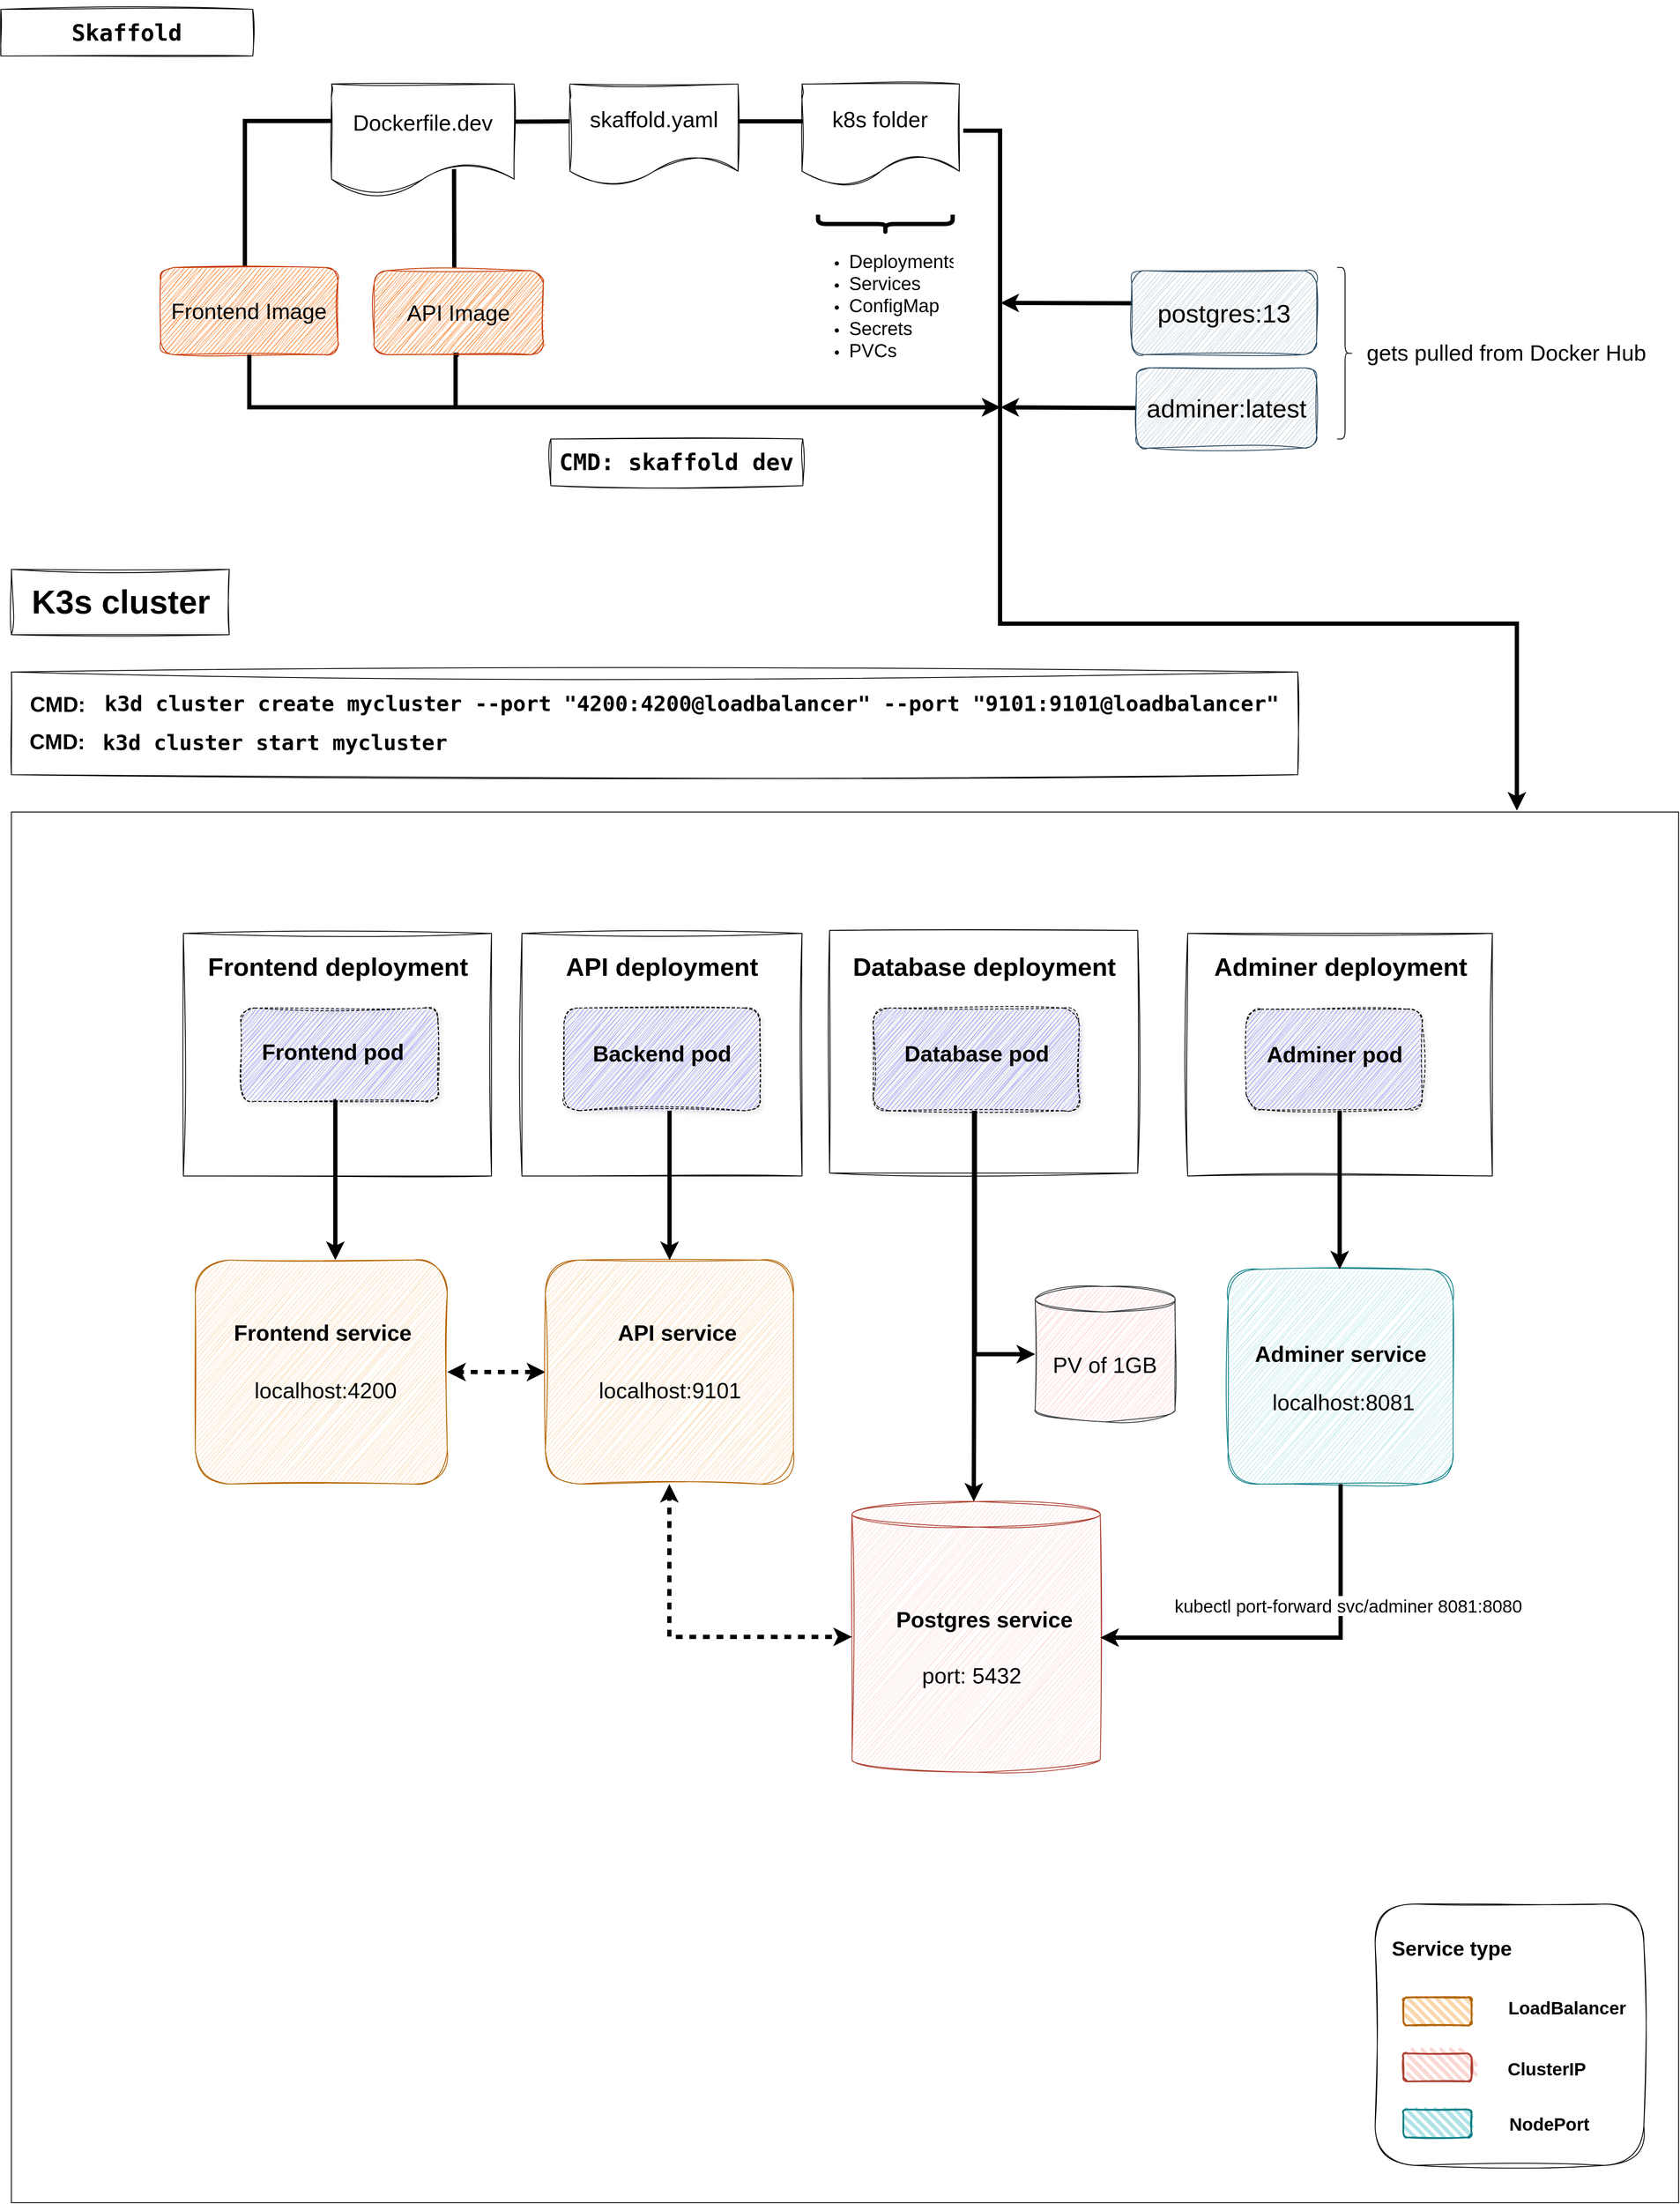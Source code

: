 <mxfile version="25.0.3">
  <diagram id="C5RBs43oDa-KdzZeNtuy" name="Page-1">
    <mxGraphModel dx="4968" dy="3276" grid="1" gridSize="11" guides="1" tooltips="1" connect="1" arrows="1" fold="1" page="1" pageScale="1" pageWidth="3000" pageHeight="3000" background="none" math="0" shadow="0">
      <root>
        <mxCell id="WIyWlLk6GJQsqaUBKTNV-0" />
        <mxCell id="WIyWlLk6GJQsqaUBKTNV-1" parent="WIyWlLk6GJQsqaUBKTNV-0" />
        <mxCell id="Td7zW-o2DTwXKr2sYSDe-17" style="edgeStyle=orthogonalEdgeStyle;rounded=0;orthogonalLoop=1;jettySize=auto;html=1;endArrow=none;endFill=0;strokeWidth=5;exitX=0.641;exitY=0.758;exitDx=0;exitDy=0;exitPerimeter=0;" parent="WIyWlLk6GJQsqaUBKTNV-1" edge="1">
          <mxGeometry relative="1" as="geometry">
            <mxPoint x="1106.297" y="353.306" as="sourcePoint" />
            <mxPoint x="1106.55" y="469.25" as="targetPoint" />
            <Array as="points">
              <mxPoint x="1106.55" y="365.25" />
            </Array>
          </mxGeometry>
        </mxCell>
        <mxCell id="Td7zW-o2DTwXKr2sYSDe-0" value="&lt;font style=&quot;font-size: 26px;&quot;&gt;Dockerfile.dev&lt;/font&gt;" style="shape=document;whiteSpace=wrap;html=1;boundedLbl=1;sketch=1;curveFitting=1;jiggle=2;" parent="WIyWlLk6GJQsqaUBKTNV-1" vertex="1">
          <mxGeometry x="961.89" y="253" width="215.19" height="132" as="geometry" />
        </mxCell>
        <mxCell id="Td7zW-o2DTwXKr2sYSDe-1" value="&lt;font style=&quot;font-size: 26px;&quot;&gt;skaffold.yaml&lt;/font&gt;" style="shape=document;whiteSpace=wrap;html=1;boundedLbl=1;sketch=1;curveFitting=1;jiggle=2;" parent="WIyWlLk6GJQsqaUBKTNV-1" vertex="1">
          <mxGeometry x="1242.89" y="253" width="198.19" height="121" as="geometry" />
        </mxCell>
        <mxCell id="Td7zW-o2DTwXKr2sYSDe-88" style="edgeStyle=orthogonalEdgeStyle;rounded=0;orthogonalLoop=1;jettySize=auto;html=1;exitX=1;exitY=0.25;exitDx=0;exitDy=0;strokeWidth=5;entryX=0.903;entryY=-0.001;entryDx=0;entryDy=0;entryPerimeter=0;" parent="WIyWlLk6GJQsqaUBKTNV-1" source="Td7zW-o2DTwXKr2sYSDe-2" target="Td7zW-o2DTwXKr2sYSDe-20" edge="1">
          <mxGeometry relative="1" as="geometry">
            <mxPoint x="2201.41" y="1056" as="targetPoint" />
            <Array as="points">
              <mxPoint x="1701.97" y="308" />
              <mxPoint x="1749.97" y="308" />
              <mxPoint x="1749.97" y="889" />
              <mxPoint x="2358.97" y="889" />
            </Array>
            <mxPoint x="1705.689" y="274.999" as="sourcePoint" />
          </mxGeometry>
        </mxCell>
        <mxCell id="Td7zW-o2DTwXKr2sYSDe-2" value="&lt;font style=&quot;font-size: 26px;&quot;&gt;k8s folder&lt;/font&gt;" style="shape=document;whiteSpace=wrap;html=1;boundedLbl=1;sketch=1;curveFitting=1;jiggle=2;" parent="WIyWlLk6GJQsqaUBKTNV-1" vertex="1">
          <mxGeometry x="1516.47" y="253" width="185.48" height="121" as="geometry" />
        </mxCell>
        <mxCell id="Td7zW-o2DTwXKr2sYSDe-5" style="edgeStyle=orthogonalEdgeStyle;rounded=0;orthogonalLoop=1;jettySize=auto;html=1;endArrow=none;endFill=0;exitX=1.012;exitY=0.278;exitDx=0;exitDy=0;exitPerimeter=0;entryX=-0.003;entryY=0.274;entryDx=0;entryDy=0;entryPerimeter=0;strokeWidth=5;" parent="WIyWlLk6GJQsqaUBKTNV-1" edge="1">
          <mxGeometry relative="1" as="geometry">
            <mxPoint x="1242.892" y="297.002" as="targetPoint" />
            <mxPoint x="1180.782" y="297.428" as="sourcePoint" />
            <Array as="points">
              <mxPoint x="1177.96" y="297.02" />
            </Array>
          </mxGeometry>
        </mxCell>
        <mxCell id="Td7zW-o2DTwXKr2sYSDe-6" style="edgeStyle=orthogonalEdgeStyle;rounded=0;orthogonalLoop=1;jettySize=auto;html=1;endArrow=none;endFill=0;strokeWidth=5;" parent="WIyWlLk6GJQsqaUBKTNV-1" edge="1">
          <mxGeometry relative="1" as="geometry">
            <mxPoint x="1441.08" y="297" as="sourcePoint" />
            <mxPoint x="1518.08" y="297" as="targetPoint" />
          </mxGeometry>
        </mxCell>
        <mxCell id="Td7zW-o2DTwXKr2sYSDe-7" value="" style="shape=curlyBracket;whiteSpace=wrap;html=1;rounded=1;flipH=1;labelPosition=right;verticalLabelPosition=middle;align=left;verticalAlign=middle;direction=north;size=0.5;strokeWidth=5;" parent="WIyWlLk6GJQsqaUBKTNV-1" vertex="1">
          <mxGeometry x="1535.37" y="407" width="158.71" height="22" as="geometry" />
        </mxCell>
        <mxCell id="Td7zW-o2DTwXKr2sYSDe-8" value="&lt;ul style=&quot;&quot;&gt;&lt;li style=&quot;&quot;&gt;&lt;font style=&quot;font-size: 22px;&quot;&gt;Deployments&lt;/font&gt;&lt;/li&gt;&lt;li style=&quot;&quot;&gt;&lt;span style=&quot;background-color: initial;&quot;&gt;&lt;font style=&quot;font-size: 22px;&quot;&gt;Services&lt;/font&gt;&lt;/span&gt;&lt;/li&gt;&lt;li style=&quot;&quot;&gt;&lt;span style=&quot;background-color: initial;&quot;&gt;&lt;font style=&quot;font-size: 22px;&quot;&gt;ConfigMap&lt;/font&gt;&lt;/span&gt;&lt;/li&gt;&lt;li style=&quot;&quot;&gt;&lt;span style=&quot;background-color: initial;&quot;&gt;&lt;font style=&quot;font-size: 22px;&quot;&gt;Secrets&lt;/font&gt;&lt;/span&gt;&lt;/li&gt;&lt;li style=&quot;&quot;&gt;&lt;span style=&quot;background-color: initial;&quot;&gt;&lt;font style=&quot;font-size: 22px;&quot;&gt;PVCs&lt;/font&gt;&lt;/span&gt;&lt;/li&gt;&lt;/ul&gt;" style="text;strokeColor=none;fillColor=none;html=1;whiteSpace=wrap;verticalAlign=middle;overflow=hidden;rounded=0;sketch=1;curveFitting=1;jiggle=2;fontSize=17;" parent="WIyWlLk6GJQsqaUBKTNV-1" vertex="1">
          <mxGeometry x="1529.84" y="429.5" width="165" height="158" as="geometry" />
        </mxCell>
        <mxCell id="Td7zW-o2DTwXKr2sYSDe-9" value="&lt;font style=&quot;font-size: 26px;&quot;&gt;Frontend Image&lt;/font&gt;" style="rounded=1;whiteSpace=wrap;html=1;sketch=1;curveFitting=1;jiggle=2;fillColor=#fa6800;strokeColor=#C73500;fontColor=#000000;" parent="WIyWlLk6GJQsqaUBKTNV-1" vertex="1">
          <mxGeometry x="760.41" y="469.25" width="209" height="102.75" as="geometry" />
        </mxCell>
        <mxCell id="Td7zW-o2DTwXKr2sYSDe-90" style="edgeStyle=orthogonalEdgeStyle;rounded=0;orthogonalLoop=1;jettySize=auto;html=1;exitX=0.5;exitY=1;exitDx=0;exitDy=0;strokeWidth=5;" parent="WIyWlLk6GJQsqaUBKTNV-1" source="_PzZQzh7Twu5nZZNjSZp-4" edge="1">
          <mxGeometry relative="1" as="geometry">
            <mxPoint x="1750.41" y="634" as="targetPoint" />
            <Array as="points">
              <mxPoint x="1108.08" y="634" />
            </Array>
            <mxPoint x="1049.89" y="535.25" as="sourcePoint" />
          </mxGeometry>
        </mxCell>
        <mxCell id="Td7zW-o2DTwXKr2sYSDe-110" style="edgeStyle=orthogonalEdgeStyle;rounded=0;orthogonalLoop=1;jettySize=auto;html=1;endArrow=classic;endFill=1;jumpSize=0;startArrow=none;startFill=0;strokeWidth=5;" parent="WIyWlLk6GJQsqaUBKTNV-1" edge="1">
          <mxGeometry relative="1" as="geometry">
            <mxPoint x="1750.41" y="511" as="targetPoint" />
            <mxPoint x="1885.73" y="511.39" as="sourcePoint" />
            <Array as="points">
              <mxPoint x="1905.73" y="511.39" />
              <mxPoint x="1742.73" y="511.39" />
            </Array>
          </mxGeometry>
        </mxCell>
        <mxCell id="Td7zW-o2DTwXKr2sYSDe-11" value="&lt;font style=&quot;font-size: 30px;&quot;&gt;postgres:13&lt;/font&gt;" style="rounded=1;whiteSpace=wrap;html=1;sketch=1;curveFitting=1;jiggle=2;fillColor=#bac8d3;strokeColor=#23445d;" parent="WIyWlLk6GJQsqaUBKTNV-1" vertex="1">
          <mxGeometry x="1905.18" y="473" width="217.9" height="99" as="geometry" />
        </mxCell>
        <mxCell id="Td7zW-o2DTwXKr2sYSDe-13" value="" style="shape=curlyBracket;whiteSpace=wrap;html=1;rounded=1;flipH=1;labelPosition=right;verticalLabelPosition=middle;align=left;verticalAlign=middle;size=0.5;direction=east;" parent="WIyWlLk6GJQsqaUBKTNV-1" vertex="1">
          <mxGeometry x="2147.31" y="469.25" width="18.71" height="202.13" as="geometry" />
        </mxCell>
        <mxCell id="Td7zW-o2DTwXKr2sYSDe-15" value="&lt;font style=&quot;font-size: 26px;&quot;&gt;gets pulled from Docker Hub&amp;nbsp;&lt;/font&gt;" style="text;html=1;align=center;verticalAlign=middle;whiteSpace=wrap;rounded=0;fontSize=20;" parent="WIyWlLk6GJQsqaUBKTNV-1" vertex="1">
          <mxGeometry x="2176.9" y="539.31" width="347.19" height="62" as="geometry" />
        </mxCell>
        <mxCell id="Td7zW-o2DTwXKr2sYSDe-16" style="edgeStyle=orthogonalEdgeStyle;rounded=0;orthogonalLoop=1;jettySize=auto;html=1;endArrow=none;endFill=0;entryX=0.475;entryY=-0.02;entryDx=0;entryDy=0;entryPerimeter=0;strokeWidth=5;exitX=0.001;exitY=0.33;exitDx=0;exitDy=0;exitPerimeter=0;" parent="WIyWlLk6GJQsqaUBKTNV-1" source="Td7zW-o2DTwXKr2sYSDe-0" target="Td7zW-o2DTwXKr2sYSDe-9" edge="1">
          <mxGeometry relative="1" as="geometry">
            <mxPoint x="958.41" y="297" as="sourcePoint" />
            <mxPoint x="840.89" y="469.25" as="targetPoint" />
            <Array as="points">
              <mxPoint x="859.41" y="297" />
            </Array>
          </mxGeometry>
        </mxCell>
        <mxCell id="Td7zW-o2DTwXKr2sYSDe-20" value="" style="rounded=0;whiteSpace=wrap;html=1;movable=1;resizable=1;rotatable=1;deletable=1;editable=1;locked=0;connectable=1;" parent="WIyWlLk6GJQsqaUBKTNV-1" vertex="1">
          <mxGeometry x="584.41" y="1111" width="1965.44" height="1639" as="geometry" />
        </mxCell>
        <mxCell id="Td7zW-o2DTwXKr2sYSDe-59" value="" style="rounded=0;whiteSpace=wrap;html=1;sketch=1;curveFitting=1;jiggle=2;glass=0;shadow=0;" parent="WIyWlLk6GJQsqaUBKTNV-1" vertex="1">
          <mxGeometry x="787.19" y="1254" width="363.19" height="286" as="geometry" />
        </mxCell>
        <mxCell id="Td7zW-o2DTwXKr2sYSDe-60" value="&lt;font style=&quot;font-size: 30px;&quot;&gt;Frontend deployment&lt;/font&gt;" style="text;strokeColor=none;fillColor=none;html=1;fontSize=20;fontStyle=1;verticalAlign=middle;align=center;" parent="WIyWlLk6GJQsqaUBKTNV-1" vertex="1">
          <mxGeometry x="831.28" y="1265" width="275" height="55" as="geometry" />
        </mxCell>
        <mxCell id="Td7zW-o2DTwXKr2sYSDe-61" style="edgeStyle=orthogonalEdgeStyle;rounded=0;orthogonalLoop=1;jettySize=auto;html=1;exitX=0.484;exitY=0.996;exitDx=0;exitDy=0;flowAnimation=0;strokeWidth=5;exitPerimeter=0;" parent="WIyWlLk6GJQsqaUBKTNV-1" source="Td7zW-o2DTwXKr2sYSDe-62" target="Td7zW-o2DTwXKr2sYSDe-65" edge="1">
          <mxGeometry relative="1" as="geometry">
            <Array as="points">
              <mxPoint x="966.28" y="1452" />
            </Array>
          </mxGeometry>
        </mxCell>
        <mxCell id="Td7zW-o2DTwXKr2sYSDe-62" value="" style="rounded=1;whiteSpace=wrap;html=1;dashed=1;glass=0;shadow=1;sketch=1;curveFitting=1;jiggle=2;fillColor=#8787FF;" parent="WIyWlLk6GJQsqaUBKTNV-1" vertex="1">
          <mxGeometry x="854.96" y="1342" width="232.32" height="110" as="geometry" />
        </mxCell>
        <mxCell id="Td7zW-o2DTwXKr2sYSDe-63" value="&lt;font style=&quot;font-size: 26px;&quot;&gt;Frontend pod&lt;/font&gt;" style="text;strokeColor=none;fillColor=none;html=1;fontSize=19;fontStyle=1;verticalAlign=middle;align=center;" parent="WIyWlLk6GJQsqaUBKTNV-1" vertex="1">
          <mxGeometry x="883.09" y="1368.81" width="160.19" height="49.5" as="geometry" />
        </mxCell>
        <mxCell id="Td7zW-o2DTwXKr2sYSDe-64" style="edgeStyle=orthogonalEdgeStyle;rounded=0;orthogonalLoop=1;jettySize=auto;html=1;exitX=1;exitY=0.5;exitDx=0;exitDy=0;flowAnimation=1;startArrow=classic;startFill=1;strokeWidth=5;" parent="WIyWlLk6GJQsqaUBKTNV-1" source="Td7zW-o2DTwXKr2sYSDe-65" target="Td7zW-o2DTwXKr2sYSDe-72" edge="1">
          <mxGeometry relative="1" as="geometry" />
        </mxCell>
        <mxCell id="Td7zW-o2DTwXKr2sYSDe-65" value="" style="rounded=1;whiteSpace=wrap;html=1;sketch=1;curveFitting=1;jiggle=2;fillColor=#fad7ac;strokeColor=#B46504;" parent="WIyWlLk6GJQsqaUBKTNV-1" vertex="1">
          <mxGeometry x="801.28" y="1639" width="297" height="264" as="geometry" />
        </mxCell>
        <mxCell id="Td7zW-o2DTwXKr2sYSDe-66" value="&lt;font style=&quot;font-size: 26px;&quot;&gt;Frontend service&lt;/font&gt;" style="text;strokeColor=none;fillColor=none;html=1;fontSize=20;fontStyle=1;verticalAlign=middle;align=center;" parent="WIyWlLk6GJQsqaUBKTNV-1" vertex="1">
          <mxGeometry x="813.78" y="1697.79" width="275" height="55" as="geometry" />
        </mxCell>
        <mxCell id="Td7zW-o2DTwXKr2sYSDe-67" value="&lt;font style=&quot;font-size: 26px;&quot;&gt;&lt;font style=&quot;&quot;&gt;localhost:&lt;/font&gt;&lt;span style=&quot;background-color: initial;&quot;&gt;4200&lt;/span&gt;&lt;/font&gt;" style="text;html=1;align=left;verticalAlign=middle;whiteSpace=wrap;rounded=0;fontSize=15;" parent="WIyWlLk6GJQsqaUBKTNV-1" vertex="1">
          <mxGeometry x="869" y="1765.5" width="164.56" height="55" as="geometry" />
        </mxCell>
        <mxCell id="Td7zW-o2DTwXKr2sYSDe-68" value="" style="rounded=0;whiteSpace=wrap;html=1;sketch=1;curveFitting=1;jiggle=2;" parent="WIyWlLk6GJQsqaUBKTNV-1" vertex="1">
          <mxGeometry x="1186.28" y="1254" width="330.19" height="286" as="geometry" />
        </mxCell>
        <mxCell id="Td7zW-o2DTwXKr2sYSDe-69" value="&lt;font style=&quot;font-size: 30px;&quot;&gt;API deployment&lt;/font&gt;" style="text;strokeColor=none;fillColor=none;html=1;fontSize=20;fontStyle=1;verticalAlign=middle;align=center;" parent="WIyWlLk6GJQsqaUBKTNV-1" vertex="1">
          <mxGeometry x="1213.88" y="1265" width="275" height="55" as="geometry" />
        </mxCell>
        <mxCell id="Td7zW-o2DTwXKr2sYSDe-70" value="" style="rounded=1;whiteSpace=wrap;html=1;dashed=1;glass=0;shadow=1;sketch=1;curveFitting=1;jiggle=2;fillColor=#8787FF;" parent="WIyWlLk6GJQsqaUBKTNV-1" vertex="1">
          <mxGeometry x="1235.87" y="1342" width="231" height="121" as="geometry" />
        </mxCell>
        <mxCell id="Td7zW-o2DTwXKr2sYSDe-71" value="&lt;font style=&quot;font-size: 26px;&quot;&gt;Backend pod&lt;/font&gt;" style="text;strokeColor=none;fillColor=none;html=1;fontSize=19;fontStyle=1;verticalAlign=middle;align=center;" parent="WIyWlLk6GJQsqaUBKTNV-1" vertex="1">
          <mxGeometry x="1268.65" y="1374.31" width="165.44" height="44" as="geometry" />
        </mxCell>
        <mxCell id="Td7zW-o2DTwXKr2sYSDe-72" value="" style="rounded=1;whiteSpace=wrap;html=1;sketch=1;curveFitting=1;jiggle=2;fillColor=#FAD7AC;strokeColor=#B46504;" parent="WIyWlLk6GJQsqaUBKTNV-1" vertex="1">
          <mxGeometry x="1213.88" y="1639" width="292.45" height="264" as="geometry" />
        </mxCell>
        <mxCell id="Td7zW-o2DTwXKr2sYSDe-73" value="&lt;font style=&quot;font-size: 26px;&quot;&gt;API service&lt;/font&gt;" style="text;strokeColor=none;fillColor=none;html=1;fontSize=20;fontStyle=1;verticalAlign=middle;align=center;" parent="WIyWlLk6GJQsqaUBKTNV-1" vertex="1">
          <mxGeometry x="1231.33" y="1697.79" width="275" height="55" as="geometry" />
        </mxCell>
        <mxCell id="Td7zW-o2DTwXKr2sYSDe-74" value="&lt;font style=&quot;font-size: 26px;&quot;&gt;localhost:&lt;span style=&quot;background-color: initial;&quot;&gt;9101&lt;/span&gt;&lt;/font&gt;" style="text;html=1;align=left;verticalAlign=middle;whiteSpace=wrap;rounded=0;fontSize=18;" parent="WIyWlLk6GJQsqaUBKTNV-1" vertex="1">
          <mxGeometry x="1275.14" y="1765.5" width="169.93" height="55" as="geometry" />
        </mxCell>
        <mxCell id="Td7zW-o2DTwXKr2sYSDe-75" style="edgeStyle=orthogonalEdgeStyle;rounded=0;orthogonalLoop=1;jettySize=auto;html=1;flowAnimation=0;strokeWidth=5;" parent="WIyWlLk6GJQsqaUBKTNV-1" source="Td7zW-o2DTwXKr2sYSDe-70" target="Td7zW-o2DTwXKr2sYSDe-72" edge="1">
          <mxGeometry relative="1" as="geometry">
            <mxPoint x="1318.28" y="1457" as="sourcePoint" />
            <mxPoint x="1324.28" y="1639" as="targetPoint" />
            <Array as="points">
              <mxPoint x="1360.28" y="1562" />
              <mxPoint x="1360.28" y="1562" />
            </Array>
          </mxGeometry>
        </mxCell>
        <mxCell id="Td7zW-o2DTwXKr2sYSDe-76" value="" style="rounded=0;whiteSpace=wrap;html=1;sketch=1;curveFitting=1;jiggle=2;" parent="WIyWlLk6GJQsqaUBKTNV-1" vertex="1">
          <mxGeometry x="1548.99" y="1250.56" width="363.19" height="286" as="geometry" />
        </mxCell>
        <mxCell id="Td7zW-o2DTwXKr2sYSDe-77" value="&lt;font style=&quot;font-size: 30px;&quot;&gt;Database deployment&lt;/font&gt;" style="text;strokeColor=none;fillColor=none;html=1;fontSize=20;fontStyle=1;verticalAlign=middle;align=center;" parent="WIyWlLk6GJQsqaUBKTNV-1" vertex="1">
          <mxGeometry x="1593.09" y="1265" width="275" height="55" as="geometry" />
        </mxCell>
        <mxCell id="Td7zW-o2DTwXKr2sYSDe-78" value="" style="rounded=1;whiteSpace=wrap;html=1;dashed=1;glass=0;shadow=1;sketch=1;curveFitting=1;jiggle=2;fillColor=#8787FF;" parent="WIyWlLk6GJQsqaUBKTNV-1" vertex="1">
          <mxGeometry x="1600.28" y="1342" width="242.88" height="121" as="geometry" />
        </mxCell>
        <mxCell id="Td7zW-o2DTwXKr2sYSDe-79" value="&lt;font style=&quot;font-size: 26px;&quot;&gt;Database pod&lt;/font&gt;" style="text;strokeColor=none;fillColor=none;html=1;fontSize=19;fontStyle=1;verticalAlign=middle;align=center;" parent="WIyWlLk6GJQsqaUBKTNV-1" vertex="1">
          <mxGeometry x="1639.04" y="1377.75" width="165.35" height="37.12" as="geometry" />
        </mxCell>
        <mxCell id="Td7zW-o2DTwXKr2sYSDe-80" value="" style="shape=cylinder3;whiteSpace=wrap;html=1;boundedLbl=1;backgroundOutline=1;size=15;sketch=1;curveFitting=1;jiggle=2;fillColor=#fad9d5;strokeColor=#ae4132;" parent="WIyWlLk6GJQsqaUBKTNV-1" vertex="1">
          <mxGeometry x="1575.34" y="1923.63" width="292.75" height="319" as="geometry" />
        </mxCell>
        <mxCell id="Td7zW-o2DTwXKr2sYSDe-81" value="&lt;font style=&quot;font-size: 26px;&quot;&gt;Postgres service&lt;/font&gt;" style="text;strokeColor=none;fillColor=none;html=1;fontSize=20;fontStyle=1;verticalAlign=middle;align=center;" parent="WIyWlLk6GJQsqaUBKTNV-1" vertex="1">
          <mxGeometry x="1593.09" y="2035" width="275" height="55" as="geometry" />
        </mxCell>
        <mxCell id="Td7zW-o2DTwXKr2sYSDe-83" style="edgeStyle=orthogonalEdgeStyle;rounded=0;orthogonalLoop=1;jettySize=auto;html=1;entryX=0;entryY=0.5;entryDx=0;entryDy=0;entryPerimeter=0;flowAnimation=1;exitX=0.5;exitY=1;exitDx=0;exitDy=0;startArrow=classic;startFill=1;strokeWidth=5;" parent="WIyWlLk6GJQsqaUBKTNV-1" source="Td7zW-o2DTwXKr2sYSDe-72" target="Td7zW-o2DTwXKr2sYSDe-80" edge="1">
          <mxGeometry relative="1" as="geometry" />
        </mxCell>
        <mxCell id="Td7zW-o2DTwXKr2sYSDe-84" value="&lt;font style=&quot;font-size: 39px;&quot;&gt;K3s cluster&lt;/font&gt;" style="text;strokeColor=default;fillColor=none;html=1;fontSize=28;fontStyle=1;verticalAlign=middle;align=center;rounded=0;sketch=1;curveFitting=1;jiggle=2;" parent="WIyWlLk6GJQsqaUBKTNV-1" vertex="1">
          <mxGeometry x="584.41" y="825" width="256.89" height="77" as="geometry" />
        </mxCell>
        <mxCell id="Td7zW-o2DTwXKr2sYSDe-91" style="edgeStyle=orthogonalEdgeStyle;rounded=0;orthogonalLoop=1;jettySize=auto;html=1;exitX=0.5;exitY=1;exitDx=0;exitDy=0;strokeWidth=5;" parent="WIyWlLk6GJQsqaUBKTNV-1" source="Td7zW-o2DTwXKr2sYSDe-9" edge="1">
          <mxGeometry relative="1" as="geometry">
            <mxPoint x="835.64" y="540.25" as="sourcePoint" />
            <mxPoint x="1750.41" y="634" as="targetPoint" />
            <Array as="points">
              <mxPoint x="864.08" y="634" />
            </Array>
          </mxGeometry>
        </mxCell>
        <mxCell id="Td7zW-o2DTwXKr2sYSDe-92" value="" style="rounded=0;whiteSpace=wrap;html=1;sketch=1;curveFitting=1;jiggle=2;" parent="WIyWlLk6GJQsqaUBKTNV-1" vertex="1">
          <mxGeometry x="1971.16" y="1254" width="359.12" height="286" as="geometry" />
        </mxCell>
        <mxCell id="Td7zW-o2DTwXKr2sYSDe-93" value="&lt;font style=&quot;font-size: 30px;&quot;&gt;Adminer deployment&lt;/font&gt;" style="text;strokeColor=none;fillColor=none;html=1;fontSize=20;fontStyle=1;verticalAlign=middle;align=center;" parent="WIyWlLk6GJQsqaUBKTNV-1" vertex="1">
          <mxGeometry x="2013.22" y="1265" width="275" height="55" as="geometry" />
        </mxCell>
        <mxCell id="Td7zW-o2DTwXKr2sYSDe-94" value="" style="rounded=1;whiteSpace=wrap;html=1;dashed=1;glass=0;shadow=1;sketch=1;curveFitting=1;jiggle=2;fillColor=#8787FF;" parent="WIyWlLk6GJQsqaUBKTNV-1" vertex="1">
          <mxGeometry x="2039.95" y="1343.37" width="207.56" height="118.25" as="geometry" />
        </mxCell>
        <mxCell id="Td7zW-o2DTwXKr2sYSDe-95" value="&lt;font style=&quot;font-size: 26px;&quot;&gt;Adminer pod&lt;/font&gt;" style="text;strokeColor=none;fillColor=none;html=1;fontSize=19;fontStyle=1;verticalAlign=middle;align=center;" parent="WIyWlLk6GJQsqaUBKTNV-1" vertex="1">
          <mxGeometry x="2062.08" y="1377.75" width="163.31" height="38.5" as="geometry" />
        </mxCell>
        <mxCell id="Td7zW-o2DTwXKr2sYSDe-96" value="&lt;div style=&quot;&quot;&gt;&lt;font style=&quot;font-size: 26px;&quot;&gt;port: 5432&lt;/font&gt;&lt;/div&gt;" style="text;html=1;align=left;verticalAlign=middle;whiteSpace=wrap;rounded=0;fontSize=18;" parent="WIyWlLk6GJQsqaUBKTNV-1" vertex="1">
          <mxGeometry x="1656.41" y="2101" width="130.61" height="55" as="geometry" />
        </mxCell>
        <mxCell id="Td7zW-o2DTwXKr2sYSDe-97" value="" style="rounded=1;whiteSpace=wrap;html=1;sketch=1;curveFitting=1;jiggle=2;fillColor=#b0e3e6;strokeColor=#0e8088;" parent="WIyWlLk6GJQsqaUBKTNV-1" vertex="1">
          <mxGeometry x="2018.8" y="1650" width="265.19" height="253" as="geometry" />
        </mxCell>
        <mxCell id="Td7zW-o2DTwXKr2sYSDe-99" value="&lt;font style=&quot;font-size: 26px;&quot;&gt;Adminer service&lt;/font&gt;" style="text;strokeColor=none;fillColor=none;html=1;fontSize=20;fontStyle=1;verticalAlign=middle;align=center;" parent="WIyWlLk6GJQsqaUBKTNV-1" vertex="1">
          <mxGeometry x="2055.28" y="1727" width="192.23" height="46.05" as="geometry" />
        </mxCell>
        <mxCell id="Td7zW-o2DTwXKr2sYSDe-109" style="edgeStyle=orthogonalEdgeStyle;rounded=0;orthogonalLoop=1;jettySize=auto;html=1;endArrow=classic;endFill=1;exitX=0;exitY=0.5;exitDx=0;exitDy=0;strokeWidth=5;" parent="WIyWlLk6GJQsqaUBKTNV-1" source="Td7zW-o2DTwXKr2sYSDe-101" edge="1">
          <mxGeometry relative="1" as="geometry">
            <mxPoint x="1750.41" y="634" as="targetPoint" />
            <Array as="points">
              <mxPoint x="1905.75" y="634.13" />
            </Array>
            <mxPoint x="1991.36" y="572.894" as="sourcePoint" />
          </mxGeometry>
        </mxCell>
        <mxCell id="Td7zW-o2DTwXKr2sYSDe-101" value="&lt;font style=&quot;font-size: 30px;&quot;&gt;adminer:latest&lt;/font&gt;" style="rounded=1;whiteSpace=wrap;html=1;sketch=1;curveFitting=1;jiggle=2;fillColor=#bac8d3;strokeColor=#23445d;" parent="WIyWlLk6GJQsqaUBKTNV-1" vertex="1">
          <mxGeometry x="1910.68" y="587.5" width="212.4" height="94.5" as="geometry" />
        </mxCell>
        <mxCell id="Td7zW-o2DTwXKr2sYSDe-105" style="edgeStyle=orthogonalEdgeStyle;rounded=0;orthogonalLoop=1;jettySize=auto;html=1;exitX=0.5;exitY=1;exitDx=0;exitDy=0;" parent="WIyWlLk6GJQsqaUBKTNV-1" edge="1">
          <mxGeometry relative="1" as="geometry">
            <mxPoint x="804.34" y="1000.5" as="sourcePoint" />
            <mxPoint x="804.34" y="1000.5" as="targetPoint" />
          </mxGeometry>
        </mxCell>
        <mxCell id="Td7zW-o2DTwXKr2sYSDe-114" value="&lt;pre style=&quot;&quot;&gt;&lt;b style=&quot;&quot;&gt;&lt;font style=&quot;font-size: 27px;&quot;&gt;CMD: skaffold dev&lt;/font&gt;&lt;/b&gt;&lt;/pre&gt;" style="text;html=1;align=center;verticalAlign=middle;whiteSpace=wrap;rounded=0;fontFamily=Helvetica;fontSize=22;strokeColor=default;fontStyle=0;spacingBottom=0;spacingRight=0;horizontal=1;sketch=1;curveFitting=1;jiggle=2;" parent="WIyWlLk6GJQsqaUBKTNV-1" vertex="1">
          <mxGeometry x="1220.33" y="671.38" width="297" height="55" as="geometry" />
        </mxCell>
        <mxCell id="Td7zW-o2DTwXKr2sYSDe-121" style="edgeStyle=orthogonalEdgeStyle;rounded=0;orthogonalLoop=1;jettySize=auto;html=1;flowAnimation=0;strokeWidth=5;" parent="WIyWlLk6GJQsqaUBKTNV-1" edge="1">
          <mxGeometry relative="1" as="geometry">
            <mxPoint x="2150.28" y="1463" as="sourcePoint" />
            <mxPoint x="2149.97" y="1650" as="targetPoint" />
            <Array as="points">
              <mxPoint x="2149.97" y="1650" />
            </Array>
          </mxGeometry>
        </mxCell>
        <mxCell id="Td7zW-o2DTwXKr2sYSDe-122" style="edgeStyle=orthogonalEdgeStyle;rounded=0;orthogonalLoop=1;jettySize=auto;html=1;exitX=0.5;exitY=1;exitDx=0;exitDy=0;strokeWidth=5;" parent="WIyWlLk6GJQsqaUBKTNV-1" source="Td7zW-o2DTwXKr2sYSDe-97" target="Td7zW-o2DTwXKr2sYSDe-80" edge="1">
          <mxGeometry relative="1" as="geometry">
            <mxPoint x="1906.59" y="1748.63" as="sourcePoint" />
            <mxPoint x="1870.59" y="2143.63" as="targetPoint" />
            <Array as="points">
              <mxPoint x="2151.28" y="2084" />
            </Array>
          </mxGeometry>
        </mxCell>
        <mxCell id="Td7zW-o2DTwXKr2sYSDe-153" value=" kubectl port-forward svc/adminer 8081:8080" style="edgeLabel;align=center;verticalAlign=middle;resizable=0;points=[];fontSize=21;" parent="Td7zW-o2DTwXKr2sYSDe-122" vertex="1" connectable="0">
          <mxGeometry x="-0.395" y="6" relative="1" as="geometry">
            <mxPoint y="1" as="offset" />
          </mxGeometry>
        </mxCell>
        <mxCell id="Td7zW-o2DTwXKr2sYSDe-124" value="&lt;div style=&quot;&quot;&gt;&lt;font style=&quot;font-size: 26px;&quot;&gt;localhost:8081&lt;/font&gt;&lt;/div&gt;" style="text;html=1;align=left;verticalAlign=middle;whiteSpace=wrap;rounded=0;fontSize=18;" parent="WIyWlLk6GJQsqaUBKTNV-1" vertex="1">
          <mxGeometry x="2068.51" y="1782" width="165.77" height="50.87" as="geometry" />
        </mxCell>
        <mxCell id="Td7zW-o2DTwXKr2sYSDe-128" value="" style="rounded=1;whiteSpace=wrap;html=1;sketch=1;curveFitting=1;jiggle=2;movable=1;resizable=1;rotatable=1;deletable=1;editable=1;locked=0;connectable=1;" parent="WIyWlLk6GJQsqaUBKTNV-1" vertex="1">
          <mxGeometry x="2192.14" y="2398" width="316.71" height="308" as="geometry" />
        </mxCell>
        <mxCell id="Td7zW-o2DTwXKr2sYSDe-129" value="" style="rounded=1;whiteSpace=wrap;html=1;strokeWidth=2;fillWeight=4;hachureGap=8;hachureAngle=45;fillColor=#FAD7AC;sketch=1;strokeColor=#B46504;" parent="WIyWlLk6GJQsqaUBKTNV-1" vertex="1">
          <mxGeometry x="2225.39" y="2508" width="80.43" height="33" as="geometry" />
        </mxCell>
        <mxCell id="Td7zW-o2DTwXKr2sYSDe-130" value="LoadBalancer" style="text;strokeColor=none;fillColor=none;html=1;fontSize=21;fontStyle=1;verticalAlign=middle;align=center;" parent="WIyWlLk6GJQsqaUBKTNV-1" vertex="1">
          <mxGeometry x="2347.97" y="2498.88" width="139.48" height="42.12" as="geometry" />
        </mxCell>
        <mxCell id="Td7zW-o2DTwXKr2sYSDe-131" value="Service type" style="text;strokeColor=none;fillColor=none;html=1;fontSize=24;fontStyle=1;verticalAlign=middle;align=center;" parent="WIyWlLk6GJQsqaUBKTNV-1" vertex="1">
          <mxGeometry x="2215.97" y="2431" width="132" height="40" as="geometry" />
        </mxCell>
        <mxCell id="Td7zW-o2DTwXKr2sYSDe-133" value="" style="rounded=1;whiteSpace=wrap;html=1;strokeWidth=2;fillWeight=4;hachureGap=8;hachureAngle=45;fillColor=#FAD9D5;sketch=1;strokeColor=#ae4132;" parent="WIyWlLk6GJQsqaUBKTNV-1" vertex="1">
          <mxGeometry x="2225.39" y="2574" width="80.43" height="33" as="geometry" />
        </mxCell>
        <mxCell id="Td7zW-o2DTwXKr2sYSDe-134" value="ClusterIP" style="text;strokeColor=none;fillColor=none;html=1;fontSize=21;fontStyle=1;verticalAlign=middle;align=center;" parent="WIyWlLk6GJQsqaUBKTNV-1" vertex="1">
          <mxGeometry x="2347.97" y="2574" width="91.23" height="36.24" as="geometry" />
        </mxCell>
        <mxCell id="Td7zW-o2DTwXKr2sYSDe-136" value="" style="rounded=1;whiteSpace=wrap;html=1;strokeWidth=2;fillWeight=4;hachureGap=8;hachureAngle=45;fillColor=#b0e3e6;sketch=1;strokeColor=#0e8088;" parent="WIyWlLk6GJQsqaUBKTNV-1" vertex="1">
          <mxGeometry x="2225.39" y="2640" width="80.43" height="33" as="geometry" />
        </mxCell>
        <mxCell id="Td7zW-o2DTwXKr2sYSDe-137" value="NodePort" style="text;strokeColor=none;fillColor=none;html=1;fontSize=21;fontStyle=1;verticalAlign=middle;align=center;rotation=0;" parent="WIyWlLk6GJQsqaUBKTNV-1" vertex="1">
          <mxGeometry x="2347.97" y="2636.25" width="98.51" height="40.5" as="geometry" />
        </mxCell>
        <mxCell id="_PzZQzh7Twu5nZZNjSZp-39" value="" style="rounded=0;whiteSpace=wrap;html=1;sketch=1;curveFitting=1;jiggle=2;" parent="WIyWlLk6GJQsqaUBKTNV-1" vertex="1">
          <mxGeometry x="584.41" y="946" width="1516.51" height="121" as="geometry" />
        </mxCell>
        <mxCell id="Td7zW-o2DTwXKr2sYSDe-147" value="" style="edgeStyle=orthogonalEdgeStyle;rounded=0;orthogonalLoop=1;jettySize=auto;html=1;flowAnimation=0;strokeWidth=5;entryX=0;entryY=0.5;entryDx=0;entryDy=0;entryPerimeter=0;" parent="WIyWlLk6GJQsqaUBKTNV-1" target="Td7zW-o2DTwXKr2sYSDe-142" edge="1">
          <mxGeometry relative="1" as="geometry">
            <mxPoint x="1720.28" y="1463" as="sourcePoint" />
            <mxPoint x="1659.28" y="1750.35" as="targetPoint" />
            <Array as="points">
              <mxPoint x="1720.28" y="1750" />
              <mxPoint x="1769.28" y="1750" />
            </Array>
          </mxGeometry>
        </mxCell>
        <mxCell id="Td7zW-o2DTwXKr2sYSDe-142" value="&lt;font style=&quot;font-size: 26px;&quot;&gt;PV of 1GB&lt;/font&gt;" style="shape=cylinder3;whiteSpace=wrap;html=1;boundedLbl=1;backgroundOutline=1;size=15;sketch=1;curveFitting=1;jiggle=2;fillColor=#ffcccc;strokeColor=#36393d;" parent="WIyWlLk6GJQsqaUBKTNV-1" vertex="1">
          <mxGeometry x="1791.28" y="1670.28" width="164.85" height="159.5" as="geometry" />
        </mxCell>
        <mxCell id="Td7zW-o2DTwXKr2sYSDe-148" value="" style="edgeStyle=orthogonalEdgeStyle;rounded=0;orthogonalLoop=1;jettySize=auto;html=1;flowAnimation=0;strokeWidth=5;" parent="WIyWlLk6GJQsqaUBKTNV-1" edge="1">
          <mxGeometry relative="1" as="geometry">
            <mxPoint x="1719.28" y="1463" as="sourcePoint" />
            <mxPoint x="1718.96" y="1923.63" as="targetPoint" />
            <Array as="points">
              <mxPoint x="1719.16" y="1804" />
              <mxPoint x="1719.16" y="1804" />
            </Array>
          </mxGeometry>
        </mxCell>
        <mxCell id="_PzZQzh7Twu5nZZNjSZp-4" value="&lt;font style=&quot;font-size: 26px;&quot;&gt;API Image&lt;/font&gt;" style="rounded=1;whiteSpace=wrap;html=1;sketch=1;curveFitting=1;jiggle=2;fillColor=#fa6800;strokeColor=#C73500;fontColor=#000000;" parent="WIyWlLk6GJQsqaUBKTNV-1" vertex="1">
          <mxGeometry x="1012.08" y="473" width="199.33" height="99" as="geometry" />
        </mxCell>
        <mxCell id="_PzZQzh7Twu5nZZNjSZp-7" value="&lt;pre&gt;&lt;font style=&quot;font-size: 25px;&quot;&gt;&lt;font style=&quot;&quot;&gt;k3d cluster start mycluster&lt;/font&gt;&amp;nbsp;&lt;/font&gt;&lt;/pre&gt;" style="text;strokeColor=none;fillColor=none;html=1;fontSize=24;fontStyle=1;verticalAlign=middle;align=left;" parent="WIyWlLk6GJQsqaUBKTNV-1" vertex="1">
          <mxGeometry x="689.76" y="1012" width="903.33" height="33" as="geometry" />
        </mxCell>
        <mxCell id="_PzZQzh7Twu5nZZNjSZp-10" value="&lt;font style=&quot;font-size: 25px;&quot;&gt;&lt;b style=&quot;&quot;&gt;CMD:&lt;/b&gt;&lt;/font&gt;" style="text;html=1;align=center;verticalAlign=middle;whiteSpace=wrap;rounded=0;" parent="WIyWlLk6GJQsqaUBKTNV-1" vertex="1">
          <mxGeometry x="606.41" y="968" width="66" height="30" as="geometry" />
        </mxCell>
        <mxCell id="_PzZQzh7Twu5nZZNjSZp-11" value="&lt;font style=&quot;font-size: 25px;&quot;&gt;&lt;b style=&quot;&quot;&gt;CMD:&lt;/b&gt;&lt;/font&gt;" style="text;html=1;align=center;verticalAlign=middle;whiteSpace=wrap;rounded=0;" parent="WIyWlLk6GJQsqaUBKTNV-1" vertex="1">
          <mxGeometry x="605.3" y="1012" width="67.11" height="30" as="geometry" />
        </mxCell>
        <mxCell id="Td7zW-o2DTwXKr2sYSDe-58" value="&lt;pre&gt;&lt;font style=&quot;font-size: 25px;&quot;&gt;&lt;font style=&quot;&quot;&gt;k3d cluster create mycluster --port &quot;4200:4200@loadbalancer&quot; --port &quot;9101:9101@loadbalancer&quot;&amp;nbsp;&lt;/font&gt;&amp;nbsp;&lt;/font&gt;&lt;/pre&gt;" style="text;strokeColor=none;fillColor=none;html=1;fontSize=24;fontStyle=1;verticalAlign=middle;align=center;" parent="WIyWlLk6GJQsqaUBKTNV-1" vertex="1">
          <mxGeometry x="689.76" y="964.75" width="1422.29" height="36.5" as="geometry" />
        </mxCell>
        <mxCell id="YDz6m_touQn1HkdPR0xz-0" value="&lt;pre style=&quot;&quot;&gt;&lt;b style=&quot;&quot;&gt;&lt;font style=&quot;font-size: 27px;&quot;&gt;Skaffold&lt;/font&gt;&lt;/b&gt;&lt;/pre&gt;" style="text;html=1;align=center;verticalAlign=middle;whiteSpace=wrap;rounded=0;fontFamily=Helvetica;fontSize=22;strokeColor=default;fontStyle=0;spacingBottom=0;spacingRight=0;horizontal=1;sketch=1;curveFitting=1;jiggle=2;" vertex="1" parent="WIyWlLk6GJQsqaUBKTNV-1">
          <mxGeometry x="572.0" y="165" width="297" height="55" as="geometry" />
        </mxCell>
      </root>
    </mxGraphModel>
  </diagram>
</mxfile>
